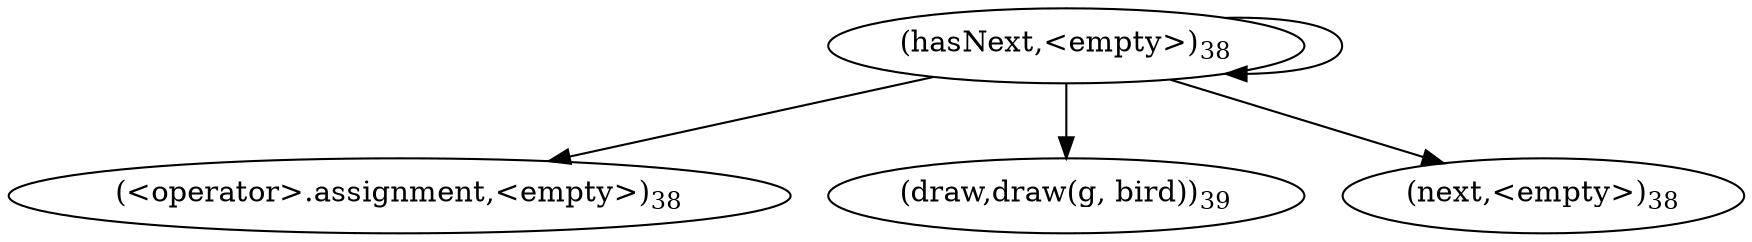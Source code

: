 digraph "draw" {  
"98" [label = <(hasNext,&lt;empty&gt;)<SUB>38</SUB>> ]
"102" [label = <(&lt;operator&gt;.assignment,&lt;empty&gt;)<SUB>38</SUB>> ]
"106" [label = <(draw,draw(g, bird))<SUB>39</SUB>> ]
"104" [label = <(next,&lt;empty&gt;)<SUB>38</SUB>> ]
  "98" -> "102" 
  "98" -> "104" 
  "98" -> "98" 
  "98" -> "106" 
}
